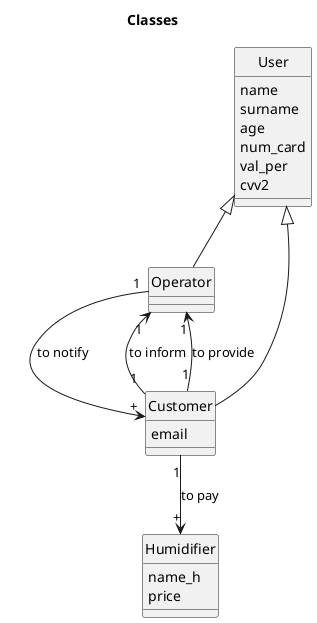 @startuml

hide circle
title Classes

Class User {
    name
    surname
    age
    num_card
    val_per
    cvv2
}

Class Operator {
    
}

Class Customer {
    email
}

Class Humidifier{
    name_h
    price
}

User <|-- Operator

User <|-- Customer

Operator"1" --> "+"Customer : to notify

Customer"1" --> "1"Operator : to inform 

Customer"1" --> "1"Operator : to provide 

Customer"1" --> "+"Humidifier: to pay



@enduml
